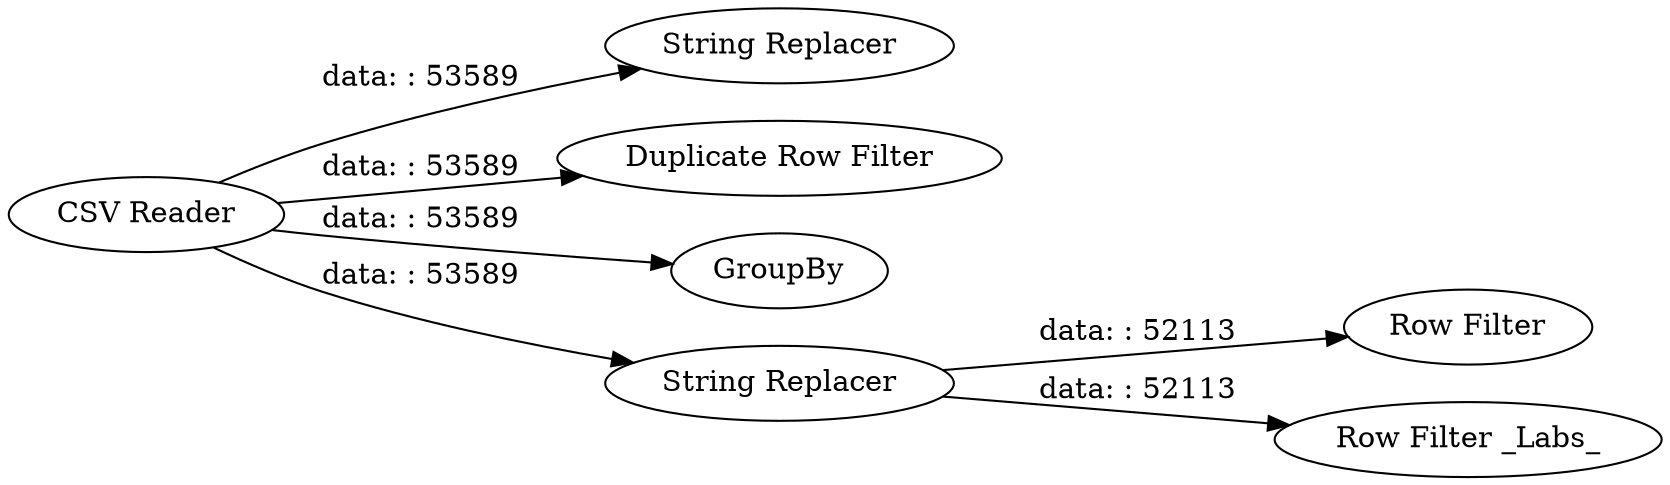 digraph {
	"8369658110034193809_75" [label="String Replacer"]
	"8369658110034193809_57" [label="Duplicate Row Filter"]
	"8369658110034193809_53" [label="Row Filter"]
	"8369658110034193809_73" [label=GroupBy]
	"8369658110034193809_74" [label="Row Filter _Labs_"]
	"8369658110034193809_58" [label="String Replacer"]
	"8369658110034193809_3" [label="CSV Reader"]
	"8369658110034193809_3" -> "8369658110034193809_58" [label="data: : 53589"]
	"8369658110034193809_3" -> "8369658110034193809_73" [label="data: : 53589"]
	"8369658110034193809_3" -> "8369658110034193809_57" [label="data: : 53589"]
	"8369658110034193809_58" -> "8369658110034193809_74" [label="data: : 52113"]
	"8369658110034193809_3" -> "8369658110034193809_75" [label="data: : 53589"]
	"8369658110034193809_58" -> "8369658110034193809_53" [label="data: : 52113"]
	rankdir=LR
}
